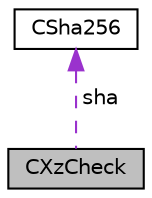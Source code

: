 digraph "CXzCheck"
{
 // LATEX_PDF_SIZE
  edge [fontname="Helvetica",fontsize="10",labelfontname="Helvetica",labelfontsize="10"];
  node [fontname="Helvetica",fontsize="10",shape=record];
  Node1 [label="CXzCheck",height=0.2,width=0.4,color="black", fillcolor="grey75", style="filled", fontcolor="black",tooltip=" "];
  Node2 -> Node1 [dir="back",color="darkorchid3",fontsize="10",style="dashed",label=" sha" ,fontname="Helvetica"];
  Node2 [label="CSha256",height=0.2,width=0.4,color="black", fillcolor="white", style="filled",URL="$struct_c_sha256.html",tooltip=" "];
}
